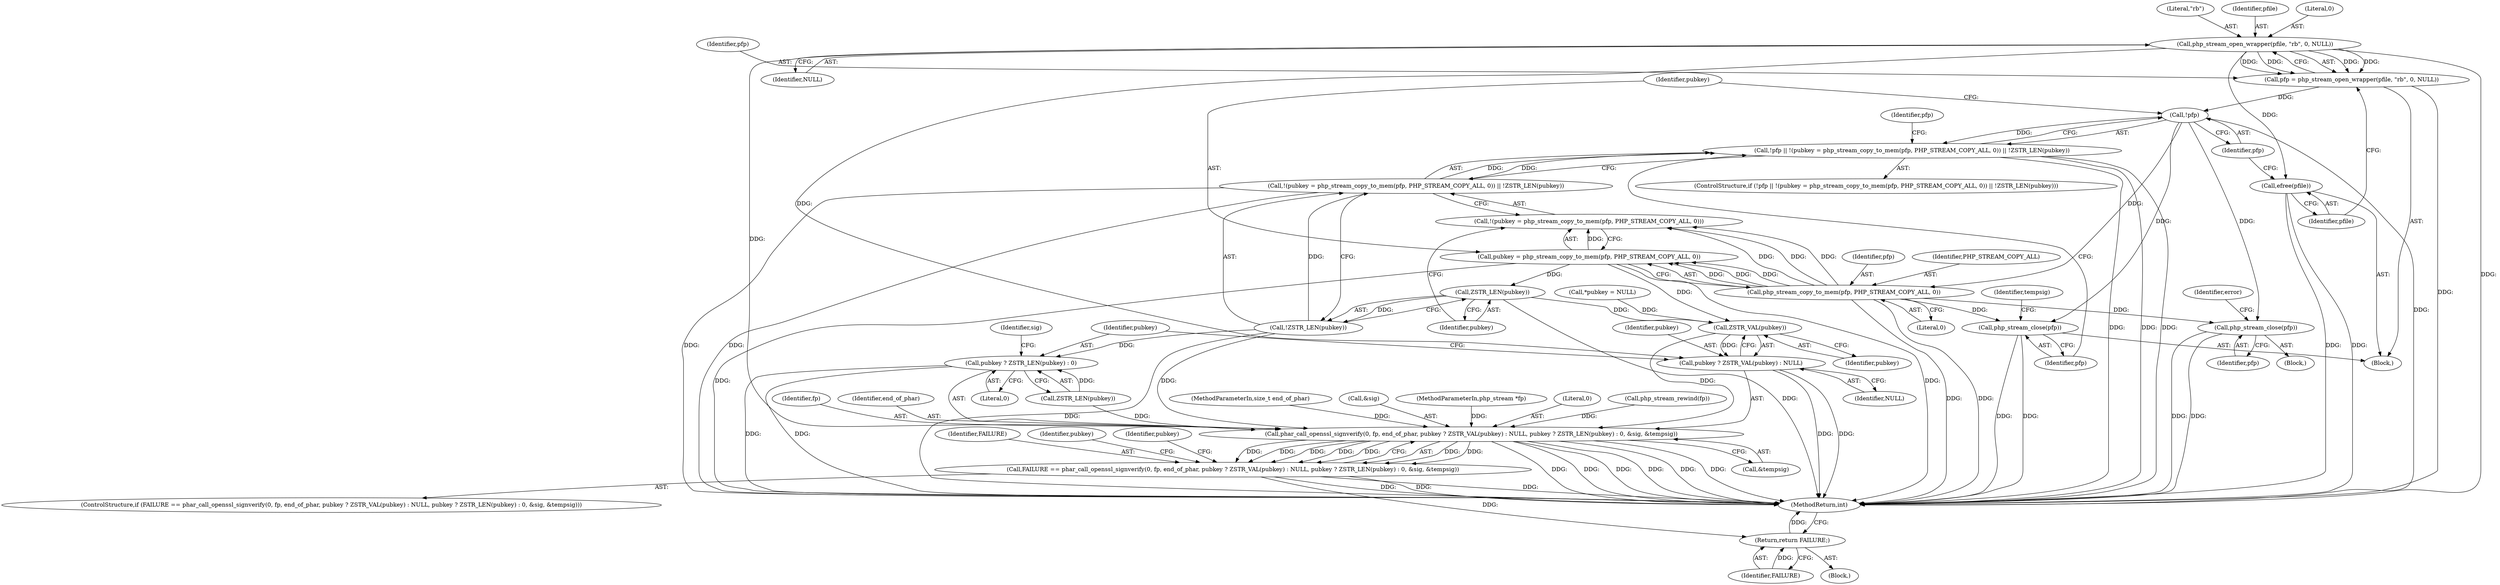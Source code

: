 digraph "0_php-src_0bfb970f43acd1e81d11be1154805f86655f15d5?w=1@API" {
"1000169" [label="(Call,php_stream_open_wrapper(pfile, \"rb\", 0, NULL))"];
"1000167" [label="(Call,pfp = php_stream_open_wrapper(pfile, \"rb\", 0, NULL))"];
"1000178" [label="(Call,!pfp)"];
"1000177" [label="(Call,!pfp || !(pubkey = php_stream_copy_to_mem(pfp, PHP_STREAM_COPY_ALL, 0)) || !ZSTR_LEN(pubkey))"];
"1000184" [label="(Call,php_stream_copy_to_mem(pfp, PHP_STREAM_COPY_ALL, 0))"];
"1000181" [label="(Call,!(pubkey = php_stream_copy_to_mem(pfp, PHP_STREAM_COPY_ALL, 0)))"];
"1000182" [label="(Call,pubkey = php_stream_copy_to_mem(pfp, PHP_STREAM_COPY_ALL, 0))"];
"1000189" [label="(Call,ZSTR_LEN(pubkey))"];
"1000188" [label="(Call,!ZSTR_LEN(pubkey))"];
"1000180" [label="(Call,!(pubkey = php_stream_copy_to_mem(pfp, PHP_STREAM_COPY_ALL, 0)) || !ZSTR_LEN(pubkey))"];
"1000214" [label="(Call,phar_call_openssl_signverify(0, fp, end_of_phar, pubkey ? ZSTR_VAL(pubkey) : NULL, pubkey ? ZSTR_LEN(pubkey) : 0, &sig, &tempsig))"];
"1000212" [label="(Call,FAILURE == phar_call_openssl_signverify(0, fp, end_of_phar, pubkey ? ZSTR_VAL(pubkey) : NULL, pubkey ? ZSTR_LEN(pubkey) : 0, &sig, &tempsig))"];
"1000245" [label="(Return,return FAILURE;)"];
"1000223" [label="(Call,pubkey ? ZSTR_LEN(pubkey) : 0)"];
"1000220" [label="(Call,ZSTR_VAL(pubkey))"];
"1000218" [label="(Call,pubkey ? ZSTR_VAL(pubkey) : NULL)"];
"1000195" [label="(Call,php_stream_close(pfp))"];
"1000206" [label="(Call,php_stream_close(pfp))"];
"1000174" [label="(Call,efree(pfile))"];
"1000182" [label="(Call,pubkey = php_stream_copy_to_mem(pfp, PHP_STREAM_COPY_ALL, 0))"];
"1000188" [label="(Call,!ZSTR_LEN(pubkey))"];
"1000175" [label="(Identifier,pfile)"];
"1000198" [label="(Identifier,error)"];
"1000196" [label="(Identifier,pfp)"];
"1000224" [label="(Identifier,pubkey)"];
"1000220" [label="(Call,ZSTR_VAL(pubkey))"];
"1000221" [label="(Identifier,pubkey)"];
"1000246" [label="(Identifier,FAILURE)"];
"1000186" [label="(Identifier,PHP_STREAM_COPY_ALL)"];
"1000232" [label="(Block,)"];
"1000177" [label="(Call,!pfp || !(pubkey = php_stream_copy_to_mem(pfp, PHP_STREAM_COPY_ALL, 0)) || !ZSTR_LEN(pubkey))"];
"1000223" [label="(Call,pubkey ? ZSTR_LEN(pubkey) : 0)"];
"1000212" [label="(Call,FAILURE == phar_call_openssl_signverify(0, fp, end_of_phar, pubkey ? ZSTR_VAL(pubkey) : NULL, pubkey ? ZSTR_LEN(pubkey) : 0, &sig, &tempsig))"];
"1000167" [label="(Call,pfp = php_stream_open_wrapper(pfile, \"rb\", 0, NULL))"];
"1000194" [label="(Block,)"];
"1000215" [label="(Literal,0)"];
"1000222" [label="(Identifier,NULL)"];
"1000180" [label="(Call,!(pubkey = php_stream_copy_to_mem(pfp, PHP_STREAM_COPY_ALL, 0)) || !ZSTR_LEN(pubkey))"];
"1000206" [label="(Call,php_stream_close(pfp))"];
"1000225" [label="(Call,ZSTR_LEN(pubkey))"];
"1000248" [label="(Identifier,pubkey)"];
"1000213" [label="(Identifier,FAILURE)"];
"1000171" [label="(Literal,\"rb\")"];
"1000189" [label="(Call,ZSTR_LEN(pubkey))"];
"1000184" [label="(Call,php_stream_copy_to_mem(pfp, PHP_STREAM_COPY_ALL, 0))"];
"1000190" [label="(Identifier,pubkey)"];
"1000219" [label="(Identifier,pubkey)"];
"1000119" [label="(Call,php_stream_rewind(fp))"];
"1000136" [label="(Call,*pubkey = NULL)"];
"1000214" [label="(Call,phar_call_openssl_signverify(0, fp, end_of_phar, pubkey ? ZSTR_VAL(pubkey) : NULL, pubkey ? ZSTR_LEN(pubkey) : 0, &sig, &tempsig))"];
"1000169" [label="(Call,php_stream_open_wrapper(pfile, \"rb\", 0, NULL))"];
"1000216" [label="(Identifier,fp)"];
"1000230" [label="(Call,&tempsig)"];
"1000211" [label="(ControlStructure,if (FAILURE == phar_call_openssl_signverify(0, fp, end_of_phar, pubkey ? ZSTR_VAL(pubkey) : NULL, pubkey ? ZSTR_LEN(pubkey) : 0, &sig, &tempsig)))"];
"1000183" [label="(Identifier,pubkey)"];
"1000245" [label="(Return,return FAILURE;)"];
"1000178" [label="(Call,!pfp)"];
"1000217" [label="(Identifier,end_of_phar)"];
"1000229" [label="(Identifier,sig)"];
"1000207" [label="(Identifier,pfp)"];
"1000125" [label="(Block,)"];
"1000187" [label="(Literal,0)"];
"1000168" [label="(Identifier,pfp)"];
"1000106" [label="(MethodParameterIn,size_t end_of_phar)"];
"1000228" [label="(Call,&sig)"];
"1000195" [label="(Call,php_stream_close(pfp))"];
"1000179" [label="(Identifier,pfp)"];
"1000176" [label="(ControlStructure,if (!pfp || !(pubkey = php_stream_copy_to_mem(pfp, PHP_STREAM_COPY_ALL, 0)) || !ZSTR_LEN(pubkey)))"];
"1000170" [label="(Identifier,pfile)"];
"1000174" [label="(Call,efree(pfile))"];
"1000173" [label="(Identifier,NULL)"];
"1000218" [label="(Call,pubkey ? ZSTR_VAL(pubkey) : NULL)"];
"1000234" [label="(Identifier,pubkey)"];
"1000105" [label="(MethodParameterIn,php_stream *fp)"];
"1000209" [label="(Identifier,tempsig)"];
"1000172" [label="(Literal,0)"];
"1000185" [label="(Identifier,pfp)"];
"1000193" [label="(Identifier,pfp)"];
"1000697" [label="(MethodReturn,int)"];
"1000181" [label="(Call,!(pubkey = php_stream_copy_to_mem(pfp, PHP_STREAM_COPY_ALL, 0)))"];
"1000227" [label="(Literal,0)"];
"1000169" -> "1000167"  [label="AST: "];
"1000169" -> "1000173"  [label="CFG: "];
"1000170" -> "1000169"  [label="AST: "];
"1000171" -> "1000169"  [label="AST: "];
"1000172" -> "1000169"  [label="AST: "];
"1000173" -> "1000169"  [label="AST: "];
"1000167" -> "1000169"  [label="CFG: "];
"1000169" -> "1000697"  [label="DDG: "];
"1000169" -> "1000167"  [label="DDG: "];
"1000169" -> "1000167"  [label="DDG: "];
"1000169" -> "1000167"  [label="DDG: "];
"1000169" -> "1000167"  [label="DDG: "];
"1000169" -> "1000174"  [label="DDG: "];
"1000169" -> "1000214"  [label="DDG: "];
"1000169" -> "1000218"  [label="DDG: "];
"1000167" -> "1000125"  [label="AST: "];
"1000168" -> "1000167"  [label="AST: "];
"1000175" -> "1000167"  [label="CFG: "];
"1000167" -> "1000697"  [label="DDG: "];
"1000167" -> "1000178"  [label="DDG: "];
"1000178" -> "1000177"  [label="AST: "];
"1000178" -> "1000179"  [label="CFG: "];
"1000179" -> "1000178"  [label="AST: "];
"1000183" -> "1000178"  [label="CFG: "];
"1000177" -> "1000178"  [label="CFG: "];
"1000178" -> "1000697"  [label="DDG: "];
"1000178" -> "1000177"  [label="DDG: "];
"1000178" -> "1000184"  [label="DDG: "];
"1000178" -> "1000195"  [label="DDG: "];
"1000178" -> "1000206"  [label="DDG: "];
"1000177" -> "1000176"  [label="AST: "];
"1000177" -> "1000180"  [label="CFG: "];
"1000180" -> "1000177"  [label="AST: "];
"1000193" -> "1000177"  [label="CFG: "];
"1000207" -> "1000177"  [label="CFG: "];
"1000177" -> "1000697"  [label="DDG: "];
"1000177" -> "1000697"  [label="DDG: "];
"1000177" -> "1000697"  [label="DDG: "];
"1000180" -> "1000177"  [label="DDG: "];
"1000180" -> "1000177"  [label="DDG: "];
"1000184" -> "1000182"  [label="AST: "];
"1000184" -> "1000187"  [label="CFG: "];
"1000185" -> "1000184"  [label="AST: "];
"1000186" -> "1000184"  [label="AST: "];
"1000187" -> "1000184"  [label="AST: "];
"1000182" -> "1000184"  [label="CFG: "];
"1000184" -> "1000697"  [label="DDG: "];
"1000184" -> "1000697"  [label="DDG: "];
"1000184" -> "1000181"  [label="DDG: "];
"1000184" -> "1000181"  [label="DDG: "];
"1000184" -> "1000181"  [label="DDG: "];
"1000184" -> "1000182"  [label="DDG: "];
"1000184" -> "1000182"  [label="DDG: "];
"1000184" -> "1000182"  [label="DDG: "];
"1000184" -> "1000195"  [label="DDG: "];
"1000184" -> "1000206"  [label="DDG: "];
"1000181" -> "1000180"  [label="AST: "];
"1000181" -> "1000182"  [label="CFG: "];
"1000182" -> "1000181"  [label="AST: "];
"1000190" -> "1000181"  [label="CFG: "];
"1000180" -> "1000181"  [label="CFG: "];
"1000182" -> "1000181"  [label="DDG: "];
"1000183" -> "1000182"  [label="AST: "];
"1000182" -> "1000697"  [label="DDG: "];
"1000182" -> "1000697"  [label="DDG: "];
"1000182" -> "1000189"  [label="DDG: "];
"1000182" -> "1000220"  [label="DDG: "];
"1000189" -> "1000188"  [label="AST: "];
"1000189" -> "1000190"  [label="CFG: "];
"1000190" -> "1000189"  [label="AST: "];
"1000188" -> "1000189"  [label="CFG: "];
"1000189" -> "1000697"  [label="DDG: "];
"1000189" -> "1000188"  [label="DDG: "];
"1000189" -> "1000220"  [label="DDG: "];
"1000188" -> "1000180"  [label="AST: "];
"1000180" -> "1000188"  [label="CFG: "];
"1000188" -> "1000697"  [label="DDG: "];
"1000188" -> "1000180"  [label="DDG: "];
"1000188" -> "1000214"  [label="DDG: "];
"1000188" -> "1000223"  [label="DDG: "];
"1000180" -> "1000697"  [label="DDG: "];
"1000180" -> "1000697"  [label="DDG: "];
"1000214" -> "1000212"  [label="AST: "];
"1000214" -> "1000230"  [label="CFG: "];
"1000215" -> "1000214"  [label="AST: "];
"1000216" -> "1000214"  [label="AST: "];
"1000217" -> "1000214"  [label="AST: "];
"1000218" -> "1000214"  [label="AST: "];
"1000223" -> "1000214"  [label="AST: "];
"1000228" -> "1000214"  [label="AST: "];
"1000230" -> "1000214"  [label="AST: "];
"1000212" -> "1000214"  [label="CFG: "];
"1000214" -> "1000697"  [label="DDG: "];
"1000214" -> "1000697"  [label="DDG: "];
"1000214" -> "1000697"  [label="DDG: "];
"1000214" -> "1000697"  [label="DDG: "];
"1000214" -> "1000697"  [label="DDG: "];
"1000214" -> "1000697"  [label="DDG: "];
"1000214" -> "1000212"  [label="DDG: "];
"1000214" -> "1000212"  [label="DDG: "];
"1000214" -> "1000212"  [label="DDG: "];
"1000214" -> "1000212"  [label="DDG: "];
"1000214" -> "1000212"  [label="DDG: "];
"1000214" -> "1000212"  [label="DDG: "];
"1000214" -> "1000212"  [label="DDG: "];
"1000119" -> "1000214"  [label="DDG: "];
"1000105" -> "1000214"  [label="DDG: "];
"1000106" -> "1000214"  [label="DDG: "];
"1000220" -> "1000214"  [label="DDG: "];
"1000225" -> "1000214"  [label="DDG: "];
"1000212" -> "1000211"  [label="AST: "];
"1000213" -> "1000212"  [label="AST: "];
"1000234" -> "1000212"  [label="CFG: "];
"1000248" -> "1000212"  [label="CFG: "];
"1000212" -> "1000697"  [label="DDG: "];
"1000212" -> "1000697"  [label="DDG: "];
"1000212" -> "1000697"  [label="DDG: "];
"1000212" -> "1000245"  [label="DDG: "];
"1000245" -> "1000232"  [label="AST: "];
"1000245" -> "1000246"  [label="CFG: "];
"1000246" -> "1000245"  [label="AST: "];
"1000697" -> "1000245"  [label="CFG: "];
"1000245" -> "1000697"  [label="DDG: "];
"1000246" -> "1000245"  [label="DDG: "];
"1000223" -> "1000225"  [label="CFG: "];
"1000223" -> "1000227"  [label="CFG: "];
"1000224" -> "1000223"  [label="AST: "];
"1000225" -> "1000223"  [label="AST: "];
"1000227" -> "1000223"  [label="AST: "];
"1000229" -> "1000223"  [label="CFG: "];
"1000223" -> "1000697"  [label="DDG: "];
"1000223" -> "1000697"  [label="DDG: "];
"1000225" -> "1000223"  [label="DDG: "];
"1000220" -> "1000218"  [label="AST: "];
"1000220" -> "1000221"  [label="CFG: "];
"1000221" -> "1000220"  [label="AST: "];
"1000218" -> "1000220"  [label="CFG: "];
"1000220" -> "1000218"  [label="DDG: "];
"1000136" -> "1000220"  [label="DDG: "];
"1000218" -> "1000222"  [label="CFG: "];
"1000219" -> "1000218"  [label="AST: "];
"1000222" -> "1000218"  [label="AST: "];
"1000224" -> "1000218"  [label="CFG: "];
"1000218" -> "1000697"  [label="DDG: "];
"1000218" -> "1000697"  [label="DDG: "];
"1000195" -> "1000194"  [label="AST: "];
"1000195" -> "1000196"  [label="CFG: "];
"1000196" -> "1000195"  [label="AST: "];
"1000198" -> "1000195"  [label="CFG: "];
"1000195" -> "1000697"  [label="DDG: "];
"1000195" -> "1000697"  [label="DDG: "];
"1000206" -> "1000125"  [label="AST: "];
"1000206" -> "1000207"  [label="CFG: "];
"1000207" -> "1000206"  [label="AST: "];
"1000209" -> "1000206"  [label="CFG: "];
"1000206" -> "1000697"  [label="DDG: "];
"1000206" -> "1000697"  [label="DDG: "];
"1000174" -> "1000125"  [label="AST: "];
"1000174" -> "1000175"  [label="CFG: "];
"1000175" -> "1000174"  [label="AST: "];
"1000179" -> "1000174"  [label="CFG: "];
"1000174" -> "1000697"  [label="DDG: "];
"1000174" -> "1000697"  [label="DDG: "];
}
